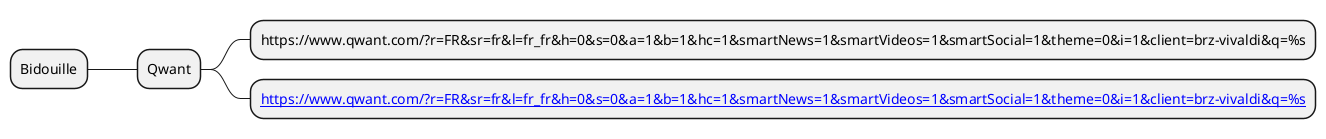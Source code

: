 {
  "sha1": "sbx4yqjwnibxbpws17gvndz8c6lj1p5",
  "insertion": {
    "when": "2024-06-04T17:28:44.944Z",
    "user": "plantuml@gmail.com"
  }
}
@startmindmap
<style>
node {
MaximumWidth 300
}
</style>

* Bidouille
** Qwant
*** https://www.qwant.com/?r=FR&sr=fr&l=fr_fr&h=0&s=0&a=1&b=1&hc=1&smartNews=1&smartVideos=1&smartSocial=1&theme=0&i=1&client=brz-vivaldi&q=%s
*** [[https://www.qwant.com/?r=FR&sr=fr&l=fr_fr&h=0&s=0&a=1&b=1&hc=1&smartNews=1&smartVideos=1&smartSocial=1&theme=0&i=1&client=brz-vivaldi&q=%s]]
@endmindmap
